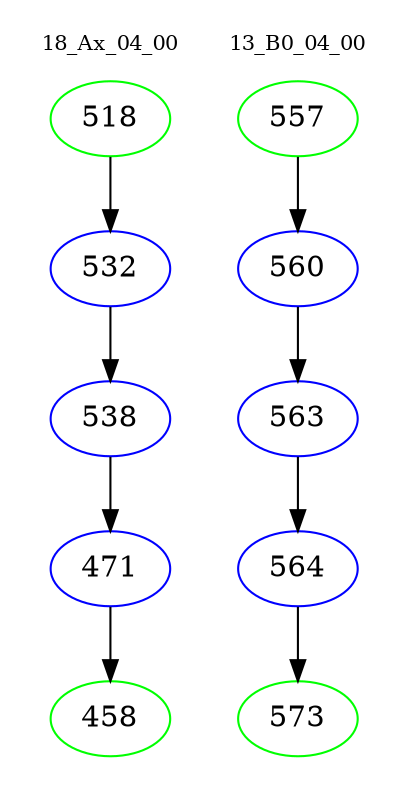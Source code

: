 digraph{
subgraph cluster_0 {
color = white
label = "18_Ax_04_00";
fontsize=10;
T0_518 [label="518", color="green"]
T0_518 -> T0_532 [color="black"]
T0_532 [label="532", color="blue"]
T0_532 -> T0_538 [color="black"]
T0_538 [label="538", color="blue"]
T0_538 -> T0_471 [color="black"]
T0_471 [label="471", color="blue"]
T0_471 -> T0_458 [color="black"]
T0_458 [label="458", color="green"]
}
subgraph cluster_1 {
color = white
label = "13_B0_04_00";
fontsize=10;
T1_557 [label="557", color="green"]
T1_557 -> T1_560 [color="black"]
T1_560 [label="560", color="blue"]
T1_560 -> T1_563 [color="black"]
T1_563 [label="563", color="blue"]
T1_563 -> T1_564 [color="black"]
T1_564 [label="564", color="blue"]
T1_564 -> T1_573 [color="black"]
T1_573 [label="573", color="green"]
}
}
